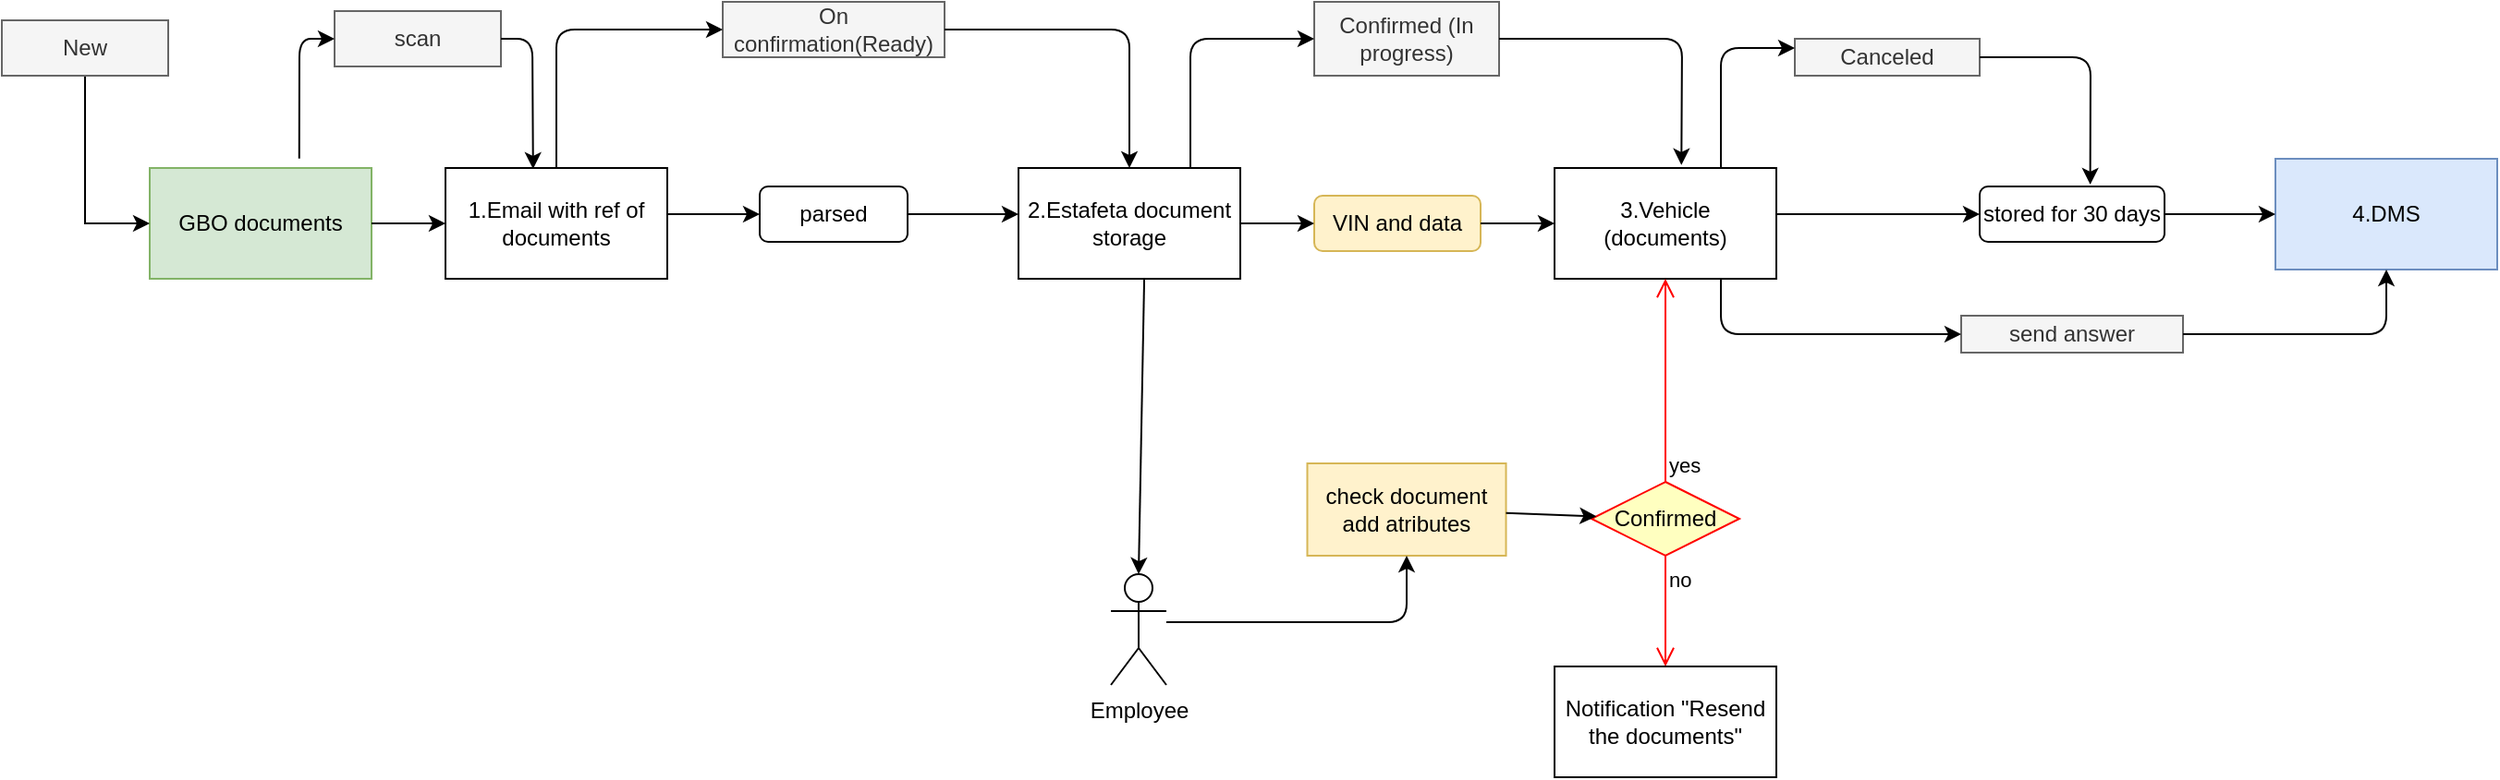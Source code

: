 <mxfile version="14.6.0" type="github">
  <diagram id="IpEldo0hOvOmWlYe4UVW" name="Page-1">
    <mxGraphModel dx="2222" dy="596" grid="1" gridSize="10" guides="1" tooltips="1" connect="1" arrows="1" fold="1" page="1" pageScale="1" pageWidth="827" pageHeight="1169" math="0" shadow="0">
      <root>
        <mxCell id="0" />
        <mxCell id="1" parent="0" />
        <mxCell id="LOOV1fsIFmzHFL0M4GCv-1" value="GBO documents" style="rounded=0;whiteSpace=wrap;html=1;fillColor=#d5e8d4;strokeColor=#82b366;" vertex="1" parent="1">
          <mxGeometry x="-100" y="120" width="120" height="60" as="geometry" />
        </mxCell>
        <mxCell id="LOOV1fsIFmzHFL0M4GCv-2" value="1.Email with ref of documents" style="rounded=0;whiteSpace=wrap;html=1;" vertex="1" parent="1">
          <mxGeometry x="60" y="120" width="120" height="60" as="geometry" />
        </mxCell>
        <mxCell id="LOOV1fsIFmzHFL0M4GCv-3" value="2.Estafeta document storage" style="rounded=0;whiteSpace=wrap;html=1;" vertex="1" parent="1">
          <mxGeometry x="370" y="120" width="120" height="60" as="geometry" />
        </mxCell>
        <mxCell id="LOOV1fsIFmzHFL0M4GCv-6" value="3.Vehicle (documents)" style="rounded=0;whiteSpace=wrap;html=1;" vertex="1" parent="1">
          <mxGeometry x="660" y="120" width="120" height="60" as="geometry" />
        </mxCell>
        <mxCell id="LOOV1fsIFmzHFL0M4GCv-7" value="On confirmation(Ready)" style="rounded=0;whiteSpace=wrap;html=1;fillColor=#f5f5f5;strokeColor=#666666;fontColor=#333333;" vertex="1" parent="1">
          <mxGeometry x="210" y="30" width="120" height="30" as="geometry" />
        </mxCell>
        <mxCell id="LOOV1fsIFmzHFL0M4GCv-8" value="Confirmed (In progress)" style="rounded=0;whiteSpace=wrap;html=1;fillColor=#f5f5f5;strokeColor=#666666;fontColor=#333333;" vertex="1" parent="1">
          <mxGeometry x="530" y="30" width="100" height="40" as="geometry" />
        </mxCell>
        <mxCell id="LOOV1fsIFmzHFL0M4GCv-9" value="" style="endArrow=classic;html=1;exitX=1;exitY=0.5;exitDx=0;exitDy=0;entryX=0;entryY=0.5;entryDx=0;entryDy=0;" edge="1" parent="1" source="LOOV1fsIFmzHFL0M4GCv-1" target="LOOV1fsIFmzHFL0M4GCv-2">
          <mxGeometry width="50" height="50" relative="1" as="geometry">
            <mxPoint x="210" y="220" as="sourcePoint" />
            <mxPoint x="260" y="170" as="targetPoint" />
          </mxGeometry>
        </mxCell>
        <mxCell id="LOOV1fsIFmzHFL0M4GCv-10" value="" style="endArrow=classic;html=1;entryX=0;entryY=0.5;entryDx=0;entryDy=0;exitX=0.5;exitY=0;exitDx=0;exitDy=0;" edge="1" parent="1" source="LOOV1fsIFmzHFL0M4GCv-2" target="LOOV1fsIFmzHFL0M4GCv-7">
          <mxGeometry width="50" height="50" relative="1" as="geometry">
            <mxPoint x="179" y="140" as="sourcePoint" />
            <mxPoint x="260" y="170" as="targetPoint" />
            <Array as="points">
              <mxPoint x="120" y="45" />
            </Array>
          </mxGeometry>
        </mxCell>
        <mxCell id="LOOV1fsIFmzHFL0M4GCv-14" value="" style="endArrow=classic;html=1;entryX=0;entryY=0.5;entryDx=0;entryDy=0;" edge="1" parent="1" target="LOOV1fsIFmzHFL0M4GCv-8">
          <mxGeometry width="50" height="50" relative="1" as="geometry">
            <mxPoint x="463" y="120" as="sourcePoint" />
            <mxPoint x="410" y="170" as="targetPoint" />
            <Array as="points">
              <mxPoint x="463" y="50" />
            </Array>
          </mxGeometry>
        </mxCell>
        <mxCell id="LOOV1fsIFmzHFL0M4GCv-15" value="" style="endArrow=classic;html=1;exitX=1;exitY=0.5;exitDx=0;exitDy=0;entryX=0.572;entryY=-0.027;entryDx=0;entryDy=0;entryPerimeter=0;" edge="1" parent="1" source="LOOV1fsIFmzHFL0M4GCv-8" target="LOOV1fsIFmzHFL0M4GCv-6">
          <mxGeometry width="50" height="50" relative="1" as="geometry">
            <mxPoint x="360" y="220" as="sourcePoint" />
            <mxPoint x="660" y="150" as="targetPoint" />
            <Array as="points">
              <mxPoint x="729" y="50" />
            </Array>
          </mxGeometry>
        </mxCell>
        <mxCell id="LOOV1fsIFmzHFL0M4GCv-16" value="" style="endArrow=classic;html=1;exitX=1;exitY=0.5;exitDx=0;exitDy=0;" edge="1" parent="1" source="LOOV1fsIFmzHFL0M4GCv-17">
          <mxGeometry width="50" height="50" relative="1" as="geometry">
            <mxPoint x="339.04" y="149.41" as="sourcePoint" />
            <mxPoint x="370" y="145" as="targetPoint" />
          </mxGeometry>
        </mxCell>
        <mxCell id="LOOV1fsIFmzHFL0M4GCv-17" value="parsed" style="rounded=1;whiteSpace=wrap;html=1;" vertex="1" parent="1">
          <mxGeometry x="230" y="130" width="80" height="30" as="geometry" />
        </mxCell>
        <mxCell id="LOOV1fsIFmzHFL0M4GCv-18" value="" style="endArrow=classic;html=1;entryX=0;entryY=0.5;entryDx=0;entryDy=0;" edge="1" parent="1" target="LOOV1fsIFmzHFL0M4GCv-17">
          <mxGeometry width="50" height="50" relative="1" as="geometry">
            <mxPoint x="180" y="145" as="sourcePoint" />
            <mxPoint x="500" y="170" as="targetPoint" />
          </mxGeometry>
        </mxCell>
        <mxCell id="LOOV1fsIFmzHFL0M4GCv-19" value="" style="endArrow=classic;html=1;exitX=1;exitY=0.5;exitDx=0;exitDy=0;entryX=0.5;entryY=0;entryDx=0;entryDy=0;" edge="1" parent="1" source="LOOV1fsIFmzHFL0M4GCv-7" target="LOOV1fsIFmzHFL0M4GCv-3">
          <mxGeometry width="50" height="50" relative="1" as="geometry">
            <mxPoint x="450" y="220" as="sourcePoint" />
            <mxPoint x="500" y="170" as="targetPoint" />
            <Array as="points">
              <mxPoint x="430" y="45" />
            </Array>
          </mxGeometry>
        </mxCell>
        <mxCell id="LOOV1fsIFmzHFL0M4GCv-22" value="VIN and data" style="rounded=1;whiteSpace=wrap;html=1;fillColor=#fff2cc;strokeColor=#d6b656;" vertex="1" parent="1">
          <mxGeometry x="530" y="135" width="90" height="30" as="geometry" />
        </mxCell>
        <mxCell id="LOOV1fsIFmzHFL0M4GCv-23" value="" style="endArrow=classic;html=1;exitX=1;exitY=0.5;exitDx=0;exitDy=0;entryX=0;entryY=0.5;entryDx=0;entryDy=0;" edge="1" parent="1" source="LOOV1fsIFmzHFL0M4GCv-3" target="LOOV1fsIFmzHFL0M4GCv-22">
          <mxGeometry width="50" height="50" relative="1" as="geometry">
            <mxPoint x="350" y="220" as="sourcePoint" />
            <mxPoint x="400" y="170" as="targetPoint" />
          </mxGeometry>
        </mxCell>
        <mxCell id="LOOV1fsIFmzHFL0M4GCv-24" value="" style="endArrow=classic;html=1;exitX=1;exitY=0.5;exitDx=0;exitDy=0;" edge="1" parent="1" source="LOOV1fsIFmzHFL0M4GCv-22" target="LOOV1fsIFmzHFL0M4GCv-6">
          <mxGeometry width="50" height="50" relative="1" as="geometry">
            <mxPoint x="350" y="220" as="sourcePoint" />
            <mxPoint x="400" y="170" as="targetPoint" />
          </mxGeometry>
        </mxCell>
        <mxCell id="LOOV1fsIFmzHFL0M4GCv-25" value="check document add atributes" style="rounded=0;whiteSpace=wrap;html=1;fillColor=#fff2cc;strokeColor=#d6b656;" vertex="1" parent="1">
          <mxGeometry x="526.25" y="280" width="107.5" height="50" as="geometry" />
        </mxCell>
        <mxCell id="LOOV1fsIFmzHFL0M4GCv-26" value="Employee" style="shape=umlActor;verticalLabelPosition=bottom;verticalAlign=top;html=1;outlineConnect=0;" vertex="1" parent="1">
          <mxGeometry x="420" y="340" width="30" height="60" as="geometry" />
        </mxCell>
        <mxCell id="LOOV1fsIFmzHFL0M4GCv-27" value="" style="endArrow=classic;html=1;entryX=0.5;entryY=1;entryDx=0;entryDy=0;" edge="1" parent="1" target="LOOV1fsIFmzHFL0M4GCv-25">
          <mxGeometry width="50" height="50" relative="1" as="geometry">
            <mxPoint x="450" y="366" as="sourcePoint" />
            <mxPoint x="400" y="160" as="targetPoint" />
            <Array as="points">
              <mxPoint x="580" y="366" />
            </Array>
          </mxGeometry>
        </mxCell>
        <mxCell id="LOOV1fsIFmzHFL0M4GCv-28" value="" style="endArrow=classic;html=1;exitX=0.567;exitY=0.992;exitDx=0;exitDy=0;exitPerimeter=0;entryX=0.5;entryY=0;entryDx=0;entryDy=0;entryPerimeter=0;" edge="1" parent="1" source="LOOV1fsIFmzHFL0M4GCv-3" target="LOOV1fsIFmzHFL0M4GCv-26">
          <mxGeometry width="50" height="50" relative="1" as="geometry">
            <mxPoint x="350" y="210" as="sourcePoint" />
            <mxPoint x="438" y="200" as="targetPoint" />
          </mxGeometry>
        </mxCell>
        <mxCell id="LOOV1fsIFmzHFL0M4GCv-32" value="Confirmed" style="rhombus;whiteSpace=wrap;html=1;fillColor=#ffffc0;strokeColor=#ff0000;" vertex="1" parent="1">
          <mxGeometry x="680" y="290" width="80" height="40" as="geometry" />
        </mxCell>
        <mxCell id="LOOV1fsIFmzHFL0M4GCv-33" value="yes" style="edgeStyle=orthogonalEdgeStyle;html=1;align=left;verticalAlign=bottom;endArrow=open;endSize=8;strokeColor=#ff0000;exitX=0.5;exitY=0;exitDx=0;exitDy=0;entryX=0.5;entryY=1;entryDx=0;entryDy=0;" edge="1" source="LOOV1fsIFmzHFL0M4GCv-32" parent="1" target="LOOV1fsIFmzHFL0M4GCv-6">
          <mxGeometry x="-1" relative="1" as="geometry">
            <mxPoint x="860" y="310" as="targetPoint" />
          </mxGeometry>
        </mxCell>
        <mxCell id="LOOV1fsIFmzHFL0M4GCv-34" value="no" style="edgeStyle=orthogonalEdgeStyle;html=1;align=left;verticalAlign=top;endArrow=open;endSize=8;strokeColor=#ff0000;" edge="1" source="LOOV1fsIFmzHFL0M4GCv-32" parent="1">
          <mxGeometry x="-1" relative="1" as="geometry">
            <mxPoint x="720" y="390" as="targetPoint" />
          </mxGeometry>
        </mxCell>
        <mxCell id="LOOV1fsIFmzHFL0M4GCv-35" value="Notification &quot;Resend the documents&quot;" style="rounded=0;whiteSpace=wrap;html=1;" vertex="1" parent="1">
          <mxGeometry x="660" y="390" width="120" height="60" as="geometry" />
        </mxCell>
        <mxCell id="LOOV1fsIFmzHFL0M4GCv-36" value="" style="endArrow=classic;html=1;" edge="1" parent="1" source="LOOV1fsIFmzHFL0M4GCv-25" target="LOOV1fsIFmzHFL0M4GCv-32">
          <mxGeometry width="50" height="50" relative="1" as="geometry">
            <mxPoint x="660" y="200" as="sourcePoint" />
            <mxPoint x="710" y="150" as="targetPoint" />
          </mxGeometry>
        </mxCell>
        <mxCell id="LOOV1fsIFmzHFL0M4GCv-37" value="4.DMS" style="rounded=0;whiteSpace=wrap;html=1;fillColor=#dae8fc;strokeColor=#6c8ebf;" vertex="1" parent="1">
          <mxGeometry x="1050" y="115" width="120" height="60" as="geometry" />
        </mxCell>
        <mxCell id="LOOV1fsIFmzHFL0M4GCv-38" value="stored for 30 days" style="rounded=1;whiteSpace=wrap;html=1;" vertex="1" parent="1">
          <mxGeometry x="890" y="130" width="100" height="30" as="geometry" />
        </mxCell>
        <mxCell id="LOOV1fsIFmzHFL0M4GCv-39" value="" style="endArrow=classic;html=1;entryX=0;entryY=0.5;entryDx=0;entryDy=0;" edge="1" parent="1" target="LOOV1fsIFmzHFL0M4GCv-38">
          <mxGeometry width="50" height="50" relative="1" as="geometry">
            <mxPoint x="780" y="145" as="sourcePoint" />
            <mxPoint x="760" y="240" as="targetPoint" />
          </mxGeometry>
        </mxCell>
        <mxCell id="LOOV1fsIFmzHFL0M4GCv-40" value="Canceled" style="rounded=0;whiteSpace=wrap;html=1;fillColor=#f5f5f5;strokeColor=#666666;fontColor=#333333;" vertex="1" parent="1">
          <mxGeometry x="790" y="50" width="100" height="20" as="geometry" />
        </mxCell>
        <mxCell id="LOOV1fsIFmzHFL0M4GCv-41" value="" style="endArrow=classic;html=1;exitX=0.75;exitY=0;exitDx=0;exitDy=0;entryX=0;entryY=0.25;entryDx=0;entryDy=0;" edge="1" parent="1" source="LOOV1fsIFmzHFL0M4GCv-6" target="LOOV1fsIFmzHFL0M4GCv-40">
          <mxGeometry width="50" height="50" relative="1" as="geometry">
            <mxPoint x="750" y="290" as="sourcePoint" />
            <mxPoint x="800" y="240" as="targetPoint" />
            <Array as="points">
              <mxPoint x="750" y="55" />
            </Array>
          </mxGeometry>
        </mxCell>
        <mxCell id="LOOV1fsIFmzHFL0M4GCv-42" value="" style="endArrow=classic;html=1;exitX=1;exitY=0.5;exitDx=0;exitDy=0;entryX=0.598;entryY=-0.035;entryDx=0;entryDy=0;entryPerimeter=0;" edge="1" parent="1" source="LOOV1fsIFmzHFL0M4GCv-40" target="LOOV1fsIFmzHFL0M4GCv-38">
          <mxGeometry width="50" height="50" relative="1" as="geometry">
            <mxPoint x="700" y="290" as="sourcePoint" />
            <mxPoint x="750" y="240" as="targetPoint" />
            <Array as="points">
              <mxPoint x="950" y="60" />
            </Array>
          </mxGeometry>
        </mxCell>
        <mxCell id="LOOV1fsIFmzHFL0M4GCv-43" value="" style="endArrow=classic;html=1;exitX=1;exitY=0.5;exitDx=0;exitDy=0;entryX=0;entryY=0.5;entryDx=0;entryDy=0;" edge="1" parent="1" source="LOOV1fsIFmzHFL0M4GCv-38" target="LOOV1fsIFmzHFL0M4GCv-37">
          <mxGeometry width="50" height="50" relative="1" as="geometry">
            <mxPoint x="840" y="290" as="sourcePoint" />
            <mxPoint x="890" y="240" as="targetPoint" />
          </mxGeometry>
        </mxCell>
        <mxCell id="LOOV1fsIFmzHFL0M4GCv-47" value="send answer" style="rounded=0;whiteSpace=wrap;html=1;fillColor=#f5f5f5;strokeColor=#666666;fontColor=#333333;" vertex="1" parent="1">
          <mxGeometry x="880" y="200" width="120" height="20" as="geometry" />
        </mxCell>
        <mxCell id="LOOV1fsIFmzHFL0M4GCv-48" value="" style="endArrow=classic;html=1;exitX=0.75;exitY=1;exitDx=0;exitDy=0;entryX=0;entryY=0.5;entryDx=0;entryDy=0;" edge="1" parent="1" source="LOOV1fsIFmzHFL0M4GCv-6" target="LOOV1fsIFmzHFL0M4GCv-47">
          <mxGeometry width="50" height="50" relative="1" as="geometry">
            <mxPoint x="840" y="160" as="sourcePoint" />
            <mxPoint x="890" y="110" as="targetPoint" />
            <Array as="points">
              <mxPoint x="750" y="210" />
            </Array>
          </mxGeometry>
        </mxCell>
        <mxCell id="LOOV1fsIFmzHFL0M4GCv-49" value="" style="endArrow=classic;html=1;exitX=1;exitY=0.5;exitDx=0;exitDy=0;entryX=0.5;entryY=1;entryDx=0;entryDy=0;" edge="1" parent="1" source="LOOV1fsIFmzHFL0M4GCv-47" target="LOOV1fsIFmzHFL0M4GCv-37">
          <mxGeometry width="50" height="50" relative="1" as="geometry">
            <mxPoint x="840" y="160" as="sourcePoint" />
            <mxPoint x="890" y="110" as="targetPoint" />
            <Array as="points">
              <mxPoint x="1110" y="210" />
            </Array>
          </mxGeometry>
        </mxCell>
        <mxCell id="LOOV1fsIFmzHFL0M4GCv-57" value="" style="edgeStyle=orthogonalEdgeStyle;rounded=0;orthogonalLoop=1;jettySize=auto;html=1;entryX=0;entryY=0.5;entryDx=0;entryDy=0;" edge="1" parent="1" source="LOOV1fsIFmzHFL0M4GCv-55" target="LOOV1fsIFmzHFL0M4GCv-1">
          <mxGeometry relative="1" as="geometry" />
        </mxCell>
        <mxCell id="LOOV1fsIFmzHFL0M4GCv-55" value="New" style="rounded=0;whiteSpace=wrap;html=1;fillColor=#f5f5f5;strokeColor=#666666;fontColor=#333333;" vertex="1" parent="1">
          <mxGeometry x="-180" y="40" width="90" height="30" as="geometry" />
        </mxCell>
        <mxCell id="LOOV1fsIFmzHFL0M4GCv-56" value="scan" style="rounded=0;whiteSpace=wrap;html=1;fillColor=#f5f5f5;strokeColor=#666666;fontColor=#333333;" vertex="1" parent="1">
          <mxGeometry y="35" width="90" height="30" as="geometry" />
        </mxCell>
        <mxCell id="LOOV1fsIFmzHFL0M4GCv-58" value="" style="endArrow=classic;html=1;exitX=0.674;exitY=-0.086;exitDx=0;exitDy=0;exitPerimeter=0;entryX=0;entryY=0.5;entryDx=0;entryDy=0;" edge="1" parent="1" source="LOOV1fsIFmzHFL0M4GCv-1" target="LOOV1fsIFmzHFL0M4GCv-56">
          <mxGeometry width="50" height="50" relative="1" as="geometry">
            <mxPoint x="380" y="290" as="sourcePoint" />
            <mxPoint x="430" y="240" as="targetPoint" />
            <Array as="points">
              <mxPoint x="-19" y="50" />
            </Array>
          </mxGeometry>
        </mxCell>
        <mxCell id="LOOV1fsIFmzHFL0M4GCv-60" value="" style="endArrow=classic;html=1;exitX=1;exitY=0.5;exitDx=0;exitDy=0;entryX=0.395;entryY=0.008;entryDx=0;entryDy=0;entryPerimeter=0;" edge="1" parent="1" source="LOOV1fsIFmzHFL0M4GCv-56" target="LOOV1fsIFmzHFL0M4GCv-2">
          <mxGeometry width="50" height="50" relative="1" as="geometry">
            <mxPoint x="480" y="250" as="sourcePoint" />
            <mxPoint x="530" y="200" as="targetPoint" />
            <Array as="points">
              <mxPoint x="107" y="50" />
            </Array>
          </mxGeometry>
        </mxCell>
      </root>
    </mxGraphModel>
  </diagram>
</mxfile>
